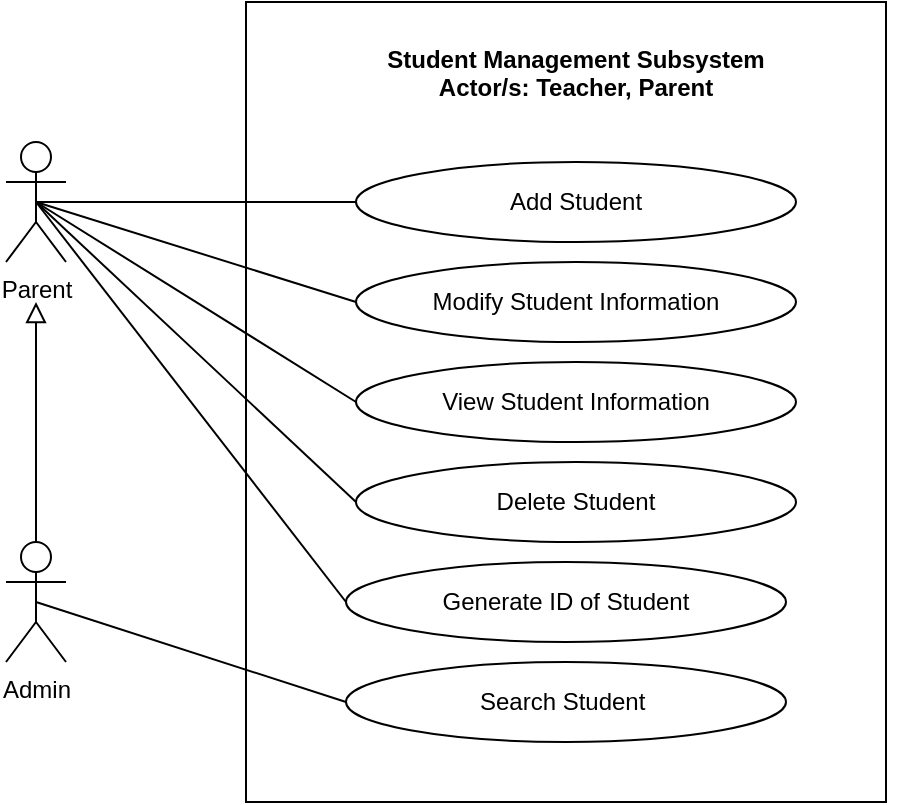 <mxfile version="14.6.13" type="device" pages="7"><diagram id="qzljFB-hOaYWBOiEcN4N" name="SMS"><mxGraphModel dx="926" dy="626" grid="1" gridSize="10" guides="1" tooltips="1" connect="1" arrows="1" fold="1" page="1" pageScale="1" pageWidth="850" pageHeight="1100" math="0" shadow="0"><root><mxCell id="JewozOC8yLnpFLmOhMqg-0"/><mxCell id="JewozOC8yLnpFLmOhMqg-1" parent="JewozOC8yLnpFLmOhMqg-0"/><mxCell id="FqNuev9cHc2IyG5jevnL-0" value="" style="html=1;fillColor=none;" parent="JewozOC8yLnpFLmOhMqg-1" vertex="1"><mxGeometry x="410" y="180" width="320" height="400" as="geometry"/></mxCell><mxCell id="FqNuev9cHc2IyG5jevnL-2" style="edgeStyle=none;rounded=0;jumpStyle=arc;jumpSize=14;orthogonalLoop=1;jettySize=auto;html=1;exitX=0.5;exitY=0.5;exitDx=0;exitDy=0;exitPerimeter=0;entryX=0;entryY=0.5;entryDx=0;entryDy=0;startArrow=none;startFill=0;endArrow=none;endFill=0;startSize=11;endSize=11;" parent="JewozOC8yLnpFLmOhMqg-1" source="FqNuev9cHc2IyG5jevnL-6" target="FqNuev9cHc2IyG5jevnL-14" edge="1"><mxGeometry relative="1" as="geometry"/></mxCell><mxCell id="FqNuev9cHc2IyG5jevnL-3" style="edgeStyle=none;rounded=0;jumpStyle=arc;jumpSize=14;orthogonalLoop=1;jettySize=auto;html=1;exitX=0.5;exitY=0.5;exitDx=0;exitDy=0;exitPerimeter=0;entryX=0;entryY=0.5;entryDx=0;entryDy=0;startArrow=none;startFill=0;endArrow=none;endFill=0;startSize=11;endSize=11;" parent="JewozOC8yLnpFLmOhMqg-1" source="FqNuev9cHc2IyG5jevnL-6" target="FqNuev9cHc2IyG5jevnL-15" edge="1"><mxGeometry relative="1" as="geometry"/></mxCell><mxCell id="FqNuev9cHc2IyG5jevnL-4" style="edgeStyle=none;rounded=0;jumpStyle=arc;jumpSize=14;orthogonalLoop=1;jettySize=auto;html=1;exitX=0.5;exitY=0.5;exitDx=0;exitDy=0;exitPerimeter=0;entryX=0;entryY=0.5;entryDx=0;entryDy=0;startArrow=none;startFill=0;endArrow=none;endFill=0;startSize=11;endSize=11;" parent="JewozOC8yLnpFLmOhMqg-1" source="FqNuev9cHc2IyG5jevnL-6" target="FqNuev9cHc2IyG5jevnL-18" edge="1"><mxGeometry relative="1" as="geometry"/></mxCell><mxCell id="MpAW6FHdsxgS2_kCvHxK-2" style="rounded=0;orthogonalLoop=1;jettySize=auto;html=1;exitX=0.5;exitY=0.5;exitDx=0;exitDy=0;exitPerimeter=0;entryX=0;entryY=0.5;entryDx=0;entryDy=0;endArrow=none;endFill=0;" parent="JewozOC8yLnpFLmOhMqg-1" source="FqNuev9cHc2IyG5jevnL-6" target="MpAW6FHdsxgS2_kCvHxK-0" edge="1"><mxGeometry relative="1" as="geometry"/></mxCell><mxCell id="3w_TDD0MuZPfGeYKdoQH-3" style="edgeStyle=none;rounded=0;orthogonalLoop=1;jettySize=auto;html=1;exitX=0.5;exitY=0.5;exitDx=0;exitDy=0;exitPerimeter=0;entryX=0;entryY=0.5;entryDx=0;entryDy=0;endArrow=none;endFill=0;" parent="JewozOC8yLnpFLmOhMqg-1" source="FqNuev9cHc2IyG5jevnL-6" target="3w_TDD0MuZPfGeYKdoQH-0" edge="1"><mxGeometry relative="1" as="geometry"/></mxCell><mxCell id="FqNuev9cHc2IyG5jevnL-6" value="Parent" style="shape=umlActor;verticalLabelPosition=bottom;verticalAlign=top;html=1;fillColor=none;" parent="JewozOC8yLnpFLmOhMqg-1" vertex="1"><mxGeometry x="290" y="250" width="30" height="60" as="geometry"/></mxCell><mxCell id="3w_TDD0MuZPfGeYKdoQH-8" style="edgeStyle=none;rounded=0;orthogonalLoop=1;jettySize=auto;html=1;exitX=0.5;exitY=0;exitDx=0;exitDy=0;exitPerimeter=0;endArrow=block;endFill=0;endSize=8;" parent="JewozOC8yLnpFLmOhMqg-1" source="FqNuev9cHc2IyG5jevnL-10" edge="1"><mxGeometry relative="1" as="geometry"><mxPoint x="305" y="330" as="targetPoint"/></mxGeometry></mxCell><mxCell id="3w_TDD0MuZPfGeYKdoQH-11" style="edgeStyle=none;rounded=0;orthogonalLoop=1;jettySize=auto;html=1;exitX=0.5;exitY=0.5;exitDx=0;exitDy=0;exitPerimeter=0;entryX=0;entryY=0.5;entryDx=0;entryDy=0;endArrow=none;endFill=0;endSize=8;" parent="JewozOC8yLnpFLmOhMqg-1" source="FqNuev9cHc2IyG5jevnL-10" target="FqNuev9cHc2IyG5jevnL-19" edge="1"><mxGeometry relative="1" as="geometry"/></mxCell><mxCell id="FqNuev9cHc2IyG5jevnL-10" value="Admin" style="shape=umlActor;verticalLabelPosition=bottom;verticalAlign=top;html=1;fillColor=none;" parent="JewozOC8yLnpFLmOhMqg-1" vertex="1"><mxGeometry x="290" y="450" width="30" height="60" as="geometry"/></mxCell><mxCell id="FqNuev9cHc2IyG5jevnL-12" value="Student Management Subsystem&#10;Actor/s: Teacher, Parent" style="text;align=center;fontStyle=1;verticalAlign=middle;spacingLeft=3;spacingRight=3;strokeColor=none;rotatable=0;points=[[0,0.5],[1,0.5]];portConstraint=eastwest;fillColor=none;" parent="JewozOC8yLnpFLmOhMqg-1" vertex="1"><mxGeometry x="415" y="200" width="320" height="30" as="geometry"/></mxCell><mxCell id="FqNuev9cHc2IyG5jevnL-14" value="Add Student" style="ellipse;whiteSpace=wrap;html=1;fillColor=none;" parent="JewozOC8yLnpFLmOhMqg-1" vertex="1"><mxGeometry x="465" y="260" width="220" height="40" as="geometry"/></mxCell><mxCell id="FqNuev9cHc2IyG5jevnL-15" value="View Student Information" style="ellipse;whiteSpace=wrap;html=1;fillColor=none;" parent="JewozOC8yLnpFLmOhMqg-1" vertex="1"><mxGeometry x="465" y="360" width="220" height="40" as="geometry"/></mxCell><mxCell id="FqNuev9cHc2IyG5jevnL-18" value="Modify Student Information" style="ellipse;whiteSpace=wrap;html=1;fillColor=none;" parent="JewozOC8yLnpFLmOhMqg-1" vertex="1"><mxGeometry x="465" y="310" width="220" height="40" as="geometry"/></mxCell><mxCell id="FqNuev9cHc2IyG5jevnL-19" value="Search Student&amp;nbsp;" style="ellipse;whiteSpace=wrap;html=1;fillColor=none;" parent="JewozOC8yLnpFLmOhMqg-1" vertex="1"><mxGeometry x="460" y="510" width="220" height="40" as="geometry"/></mxCell><mxCell id="MpAW6FHdsxgS2_kCvHxK-0" value="Generate ID of Student" style="ellipse;whiteSpace=wrap;html=1;fillColor=none;" parent="JewozOC8yLnpFLmOhMqg-1" vertex="1"><mxGeometry x="460" y="460" width="220" height="40" as="geometry"/></mxCell><mxCell id="3w_TDD0MuZPfGeYKdoQH-0" value="Delete Student" style="ellipse;whiteSpace=wrap;html=1;fillColor=none;" parent="JewozOC8yLnpFLmOhMqg-1" vertex="1"><mxGeometry x="465" y="410" width="220" height="40" as="geometry"/></mxCell></root></mxGraphModel></diagram><diagram id="hd5vajzevcYSOv9knGCK" name="LOG IN"><mxGraphModel dx="926" dy="626" grid="1" gridSize="10" guides="1" tooltips="1" connect="1" arrows="1" fold="1" page="1" pageScale="1" pageWidth="850" pageHeight="1100" math="0" shadow="0"><root><mxCell id="KCbOV5ay7KlR3SbI6qpb-0"/><mxCell id="KCbOV5ay7KlR3SbI6qpb-1" parent="KCbOV5ay7KlR3SbI6qpb-0"/><mxCell id="x6rRj8ZASc_O9eTR2M_7-0" value="" style="html=1;fillColor=none;" parent="KCbOV5ay7KlR3SbI6qpb-1" vertex="1"><mxGeometry x="260" y="60" width="530" height="330" as="geometry"/></mxCell><mxCell id="x6rRj8ZASc_O9eTR2M_7-1" style="rounded=0;jumpStyle=arc;jumpSize=14;orthogonalLoop=1;jettySize=auto;html=1;exitX=0.5;exitY=0.5;exitDx=0;exitDy=0;exitPerimeter=0;entryX=0;entryY=0.5;entryDx=0;entryDy=0;startArrow=none;startFill=0;endArrow=none;endFill=0;startSize=11;endSize=11;" parent="KCbOV5ay7KlR3SbI6qpb-1" source="x6rRj8ZASc_O9eTR2M_7-5" target="x6rRj8ZASc_O9eTR2M_7-10" edge="1"><mxGeometry relative="1" as="geometry"/></mxCell><mxCell id="x6rRj8ZASc_O9eTR2M_7-2" style="edgeStyle=none;rounded=0;jumpStyle=arc;jumpSize=14;orthogonalLoop=1;jettySize=auto;html=1;exitX=0.5;exitY=0.5;exitDx=0;exitDy=0;exitPerimeter=0;entryX=0;entryY=0.5;entryDx=0;entryDy=0;startArrow=none;startFill=0;endArrow=none;endFill=0;startSize=11;endSize=11;" parent="KCbOV5ay7KlR3SbI6qpb-1" source="x6rRj8ZASc_O9eTR2M_7-5" target="x6rRj8ZASc_O9eTR2M_7-13" edge="1"><mxGeometry relative="1" as="geometry"/></mxCell><mxCell id="x6rRj8ZASc_O9eTR2M_7-3" style="edgeStyle=none;rounded=0;jumpStyle=arc;jumpSize=14;orthogonalLoop=1;jettySize=auto;html=1;exitX=0.5;exitY=0.5;exitDx=0;exitDy=0;exitPerimeter=0;entryX=0;entryY=0.5;entryDx=0;entryDy=0;startArrow=none;startFill=0;endArrow=none;endFill=0;startSize=11;endSize=11;" parent="KCbOV5ay7KlR3SbI6qpb-1" source="x6rRj8ZASc_O9eTR2M_7-5" target="x6rRj8ZASc_O9eTR2M_7-14" edge="1"><mxGeometry relative="1" as="geometry"/></mxCell><mxCell id="sC7KBa34wcPBXWw0pEjE-25" style="edgeStyle=none;rounded=0;jumpStyle=arc;jumpSize=14;orthogonalLoop=1;jettySize=auto;html=1;exitX=0.5;exitY=0.5;exitDx=0;exitDy=0;exitPerimeter=0;entryX=0;entryY=0.5;entryDx=0;entryDy=0;startArrow=none;startFill=0;endArrow=none;endFill=0;startSize=11;endSize=11;" parent="KCbOV5ay7KlR3SbI6qpb-1" source="x6rRj8ZASc_O9eTR2M_7-5" target="sC7KBa34wcPBXWw0pEjE-20" edge="1"><mxGeometry relative="1" as="geometry"/></mxCell><mxCell id="x6rRj8ZASc_O9eTR2M_7-5" value="Teacher" style="shape=umlActor;verticalLabelPosition=bottom;verticalAlign=top;html=1;fillColor=none;" parent="KCbOV5ay7KlR3SbI6qpb-1" vertex="1"><mxGeometry x="130" y="80" width="30" height="60" as="geometry"/></mxCell><mxCell id="x6rRj8ZASc_O9eTR2M_7-10" value="Username and Password Login" style="ellipse;whiteSpace=wrap;html=1;fillColor=none;" parent="KCbOV5ay7KlR3SbI6qpb-1" vertex="1"><mxGeometry x="270" y="110" width="220" height="40" as="geometry"/></mxCell><mxCell id="x6rRj8ZASc_O9eTR2M_7-11" value="Login Subsystem&#10;Actor/s: Teacher, Parent, Student" style="text;align=center;fontStyle=1;verticalAlign=middle;spacingLeft=3;spacingRight=3;strokeColor=none;rotatable=0;points=[[0,0.5],[1,0.5]];portConstraint=eastwest;fillColor=none;" parent="KCbOV5ay7KlR3SbI6qpb-1" vertex="1"><mxGeometry x="340" y="70" width="320" height="30" as="geometry"/></mxCell><mxCell id="sC7KBa34wcPBXWw0pEjE-2" style="edgeStyle=none;rounded=0;jumpStyle=arc;jumpSize=14;orthogonalLoop=1;jettySize=auto;html=1;exitX=0;exitY=0.5;exitDx=0;exitDy=0;entryX=1;entryY=0.5;entryDx=0;entryDy=0;startArrow=none;startFill=0;endArrow=none;endFill=0;startSize=11;endSize=11;dashed=1;" parent="KCbOV5ay7KlR3SbI6qpb-1" target="x6rRj8ZASc_O9eTR2M_7-10" edge="1"><mxGeometry relative="1" as="geometry"><mxPoint x="610" y="210" as="sourcePoint"/></mxGeometry></mxCell><mxCell id="sC7KBa34wcPBXWw0pEjE-7" value="&amp;lt;&amp;lt;include&amp;gt;&amp;gt;" style="edgeLabel;html=1;align=center;verticalAlign=middle;resizable=0;points=[];" parent="sC7KBa34wcPBXWw0pEjE-2" vertex="1" connectable="0"><mxGeometry x="0.2" relative="1" as="geometry"><mxPoint as="offset"/></mxGeometry></mxCell><mxCell id="sC7KBa34wcPBXWw0pEjE-3" style="edgeStyle=none;rounded=0;jumpStyle=arc;jumpSize=14;orthogonalLoop=1;jettySize=auto;html=1;exitX=0;exitY=0.5;exitDx=0;exitDy=0;entryX=1;entryY=0.5;entryDx=0;entryDy=0;dashed=1;startArrow=none;startFill=0;endArrow=none;endFill=0;startSize=11;endSize=11;" parent="KCbOV5ay7KlR3SbI6qpb-1" target="x6rRj8ZASc_O9eTR2M_7-13" edge="1"><mxGeometry relative="1" as="geometry"><mxPoint x="610" y="210" as="sourcePoint"/></mxGeometry></mxCell><mxCell id="sC7KBa34wcPBXWw0pEjE-8" value="&amp;lt;&amp;lt;include&amp;gt;&amp;gt;" style="edgeLabel;html=1;align=center;verticalAlign=middle;resizable=0;points=[];" parent="sC7KBa34wcPBXWw0pEjE-3" vertex="1" connectable="0"><mxGeometry x="0.255" y="1" relative="1" as="geometry"><mxPoint as="offset"/></mxGeometry></mxCell><mxCell id="sC7KBa34wcPBXWw0pEjE-4" style="edgeStyle=none;rounded=0;jumpStyle=arc;jumpSize=14;orthogonalLoop=1;jettySize=auto;html=1;exitX=0;exitY=0.5;exitDx=0;exitDy=0;entryX=1;entryY=0.5;entryDx=0;entryDy=0;dashed=1;startArrow=none;startFill=0;endArrow=none;endFill=0;startSize=11;endSize=11;" parent="KCbOV5ay7KlR3SbI6qpb-1" target="x6rRj8ZASc_O9eTR2M_7-14" edge="1"><mxGeometry relative="1" as="geometry"><mxPoint x="610" y="210" as="sourcePoint"/></mxGeometry></mxCell><mxCell id="sC7KBa34wcPBXWw0pEjE-9" value="&amp;lt;&amp;lt;include&amp;gt;&amp;gt;" style="edgeLabel;html=1;align=center;verticalAlign=middle;resizable=0;points=[];" parent="sC7KBa34wcPBXWw0pEjE-4" vertex="1" connectable="0"><mxGeometry x="0.181" relative="1" as="geometry"><mxPoint as="offset"/></mxGeometry></mxCell><mxCell id="sC7KBa34wcPBXWw0pEjE-5" style="edgeStyle=none;rounded=0;jumpStyle=arc;jumpSize=14;orthogonalLoop=1;jettySize=auto;html=1;exitX=0;exitY=0.5;exitDx=0;exitDy=0;entryX=1;entryY=0.5;entryDx=0;entryDy=0;dashed=1;startArrow=none;startFill=0;endArrow=none;endFill=0;startSize=11;endSize=11;" parent="KCbOV5ay7KlR3SbI6qpb-1" target="x6rRj8ZASc_O9eTR2M_7-17" edge="1"><mxGeometry relative="1" as="geometry"><mxPoint x="610" y="210" as="sourcePoint"/></mxGeometry></mxCell><mxCell id="sC7KBa34wcPBXWw0pEjE-10" value="&amp;lt;&amp;lt;include&amp;gt;&amp;gt;" style="edgeLabel;html=1;align=center;verticalAlign=middle;resizable=0;points=[];" parent="sC7KBa34wcPBXWw0pEjE-5" vertex="1" connectable="0"><mxGeometry x="0.11" relative="1" as="geometry"><mxPoint as="offset"/></mxGeometry></mxCell><mxCell id="x6rRj8ZASc_O9eTR2M_7-13" value="Email Login" style="ellipse;whiteSpace=wrap;html=1;fillColor=none;" parent="KCbOV5ay7KlR3SbI6qpb-1" vertex="1"><mxGeometry x="270" y="160" width="220" height="40" as="geometry"/></mxCell><mxCell id="x6rRj8ZASc_O9eTR2M_7-14" value="Scan QR Code Login" style="ellipse;whiteSpace=wrap;html=1;fillColor=none;" parent="KCbOV5ay7KlR3SbI6qpb-1" vertex="1"><mxGeometry x="270" y="215" width="220" height="40" as="geometry"/></mxCell><mxCell id="x6rRj8ZASc_O9eTR2M_7-17" value="ID Number Login" style="ellipse;whiteSpace=wrap;html=1;fillColor=none;" parent="KCbOV5ay7KlR3SbI6qpb-1" vertex="1"><mxGeometry x="270" y="270" width="220" height="40" as="geometry"/></mxCell><mxCell id="sC7KBa34wcPBXWw0pEjE-16" style="edgeStyle=none;rounded=0;jumpStyle=arc;jumpSize=14;orthogonalLoop=1;jettySize=auto;html=1;exitX=0.5;exitY=0.5;exitDx=0;exitDy=0;exitPerimeter=0;entryX=0;entryY=0.5;entryDx=0;entryDy=0;startArrow=none;startFill=0;endArrow=none;endFill=0;startSize=11;endSize=11;" parent="KCbOV5ay7KlR3SbI6qpb-1" source="sC7KBa34wcPBXWw0pEjE-12" target="x6rRj8ZASc_O9eTR2M_7-14" edge="1"><mxGeometry relative="1" as="geometry"/></mxCell><mxCell id="sC7KBa34wcPBXWw0pEjE-17" style="edgeStyle=none;rounded=0;jumpStyle=arc;jumpSize=14;orthogonalLoop=1;jettySize=auto;html=1;exitX=0.5;exitY=0.5;exitDx=0;exitDy=0;exitPerimeter=0;entryX=0;entryY=0.5;entryDx=0;entryDy=0;startArrow=none;startFill=0;endArrow=none;endFill=0;startSize=11;endSize=11;" parent="KCbOV5ay7KlR3SbI6qpb-1" source="sC7KBa34wcPBXWw0pEjE-12" target="x6rRj8ZASc_O9eTR2M_7-17" edge="1"><mxGeometry relative="1" as="geometry"/></mxCell><mxCell id="sC7KBa34wcPBXWw0pEjE-12" value="Student" style="shape=umlActor;verticalLabelPosition=bottom;verticalAlign=top;html=1;fillColor=none;" parent="KCbOV5ay7KlR3SbI6qpb-1" vertex="1"><mxGeometry x="130" y="310" width="30" height="60" as="geometry"/></mxCell><mxCell id="sC7KBa34wcPBXWw0pEjE-20" value="Reset Password" style="ellipse;whiteSpace=wrap;html=1;fillColor=none;" parent="KCbOV5ay7KlR3SbI6qpb-1" vertex="1"><mxGeometry x="270" y="330" width="220" height="40" as="geometry"/></mxCell><mxCell id="sC7KBa34wcPBXWw0pEjE-21" value="Send Reset Email" style="ellipse;whiteSpace=wrap;html=1;fillColor=none;" parent="KCbOV5ay7KlR3SbI6qpb-1" vertex="1"><mxGeometry x="600" y="330" width="140" height="40" as="geometry"/></mxCell><mxCell id="sC7KBa34wcPBXWw0pEjE-22" style="edgeStyle=none;rounded=0;jumpStyle=arc;jumpSize=14;orthogonalLoop=1;jettySize=auto;html=1;exitX=0;exitY=0.5;exitDx=0;exitDy=0;dashed=1;startArrow=open;startFill=0;endArrow=none;endFill=0;startSize=11;endSize=11;entryX=1;entryY=0.5;entryDx=0;entryDy=0;" parent="KCbOV5ay7KlR3SbI6qpb-1" source="sC7KBa34wcPBXWw0pEjE-21" edge="1" target="sC7KBa34wcPBXWw0pEjE-20"><mxGeometry relative="1" as="geometry"><mxPoint x="600" y="260" as="sourcePoint"/><mxPoint x="490" y="340" as="targetPoint"/></mxGeometry></mxCell><mxCell id="sC7KBa34wcPBXWw0pEjE-23" value="&amp;lt;&amp;lt;include&amp;gt;&amp;gt;" style="edgeLabel;html=1;align=center;verticalAlign=middle;resizable=0;points=[];" parent="sC7KBa34wcPBXWw0pEjE-22" vertex="1" connectable="0"><mxGeometry x="0.11" relative="1" as="geometry"><mxPoint as="offset"/></mxGeometry></mxCell><mxCell id="EWU6tSYKKW4JXtws2i4a-0" value="" style="endArrow=open;dashed=1;html=1;startSize=11;endSize=11;entryX=0;entryY=0.5;entryDx=0;entryDy=0;endFill=0;" parent="KCbOV5ay7KlR3SbI6qpb-1" target="EWU6tSYKKW4JXtws2i4a-1" edge="1"><mxGeometry width="50" height="50" relative="1" as="geometry"><mxPoint x="610" y="210" as="sourcePoint"/><mxPoint x="660" y="160" as="targetPoint"/></mxGeometry></mxCell><mxCell id="EWU6tSYKKW4JXtws2i4a-1" value="Authentication" style="ellipse;whiteSpace=wrap;html=1;fillColor=none;" parent="KCbOV5ay7KlR3SbI6qpb-1" vertex="1"><mxGeometry x="640" y="190" width="140" height="40" as="geometry"/></mxCell><mxCell id="5jxcdaPVVgQ5LYKV4ogl-4" style="edgeStyle=orthogonalEdgeStyle;rounded=0;orthogonalLoop=1;jettySize=auto;html=1;exitX=0.5;exitY=0;exitDx=0;exitDy=0;exitPerimeter=0;endArrow=block;endFill=0;endSize=8;" parent="KCbOV5ay7KlR3SbI6qpb-1" source="5jxcdaPVVgQ5LYKV4ogl-0" edge="1"><mxGeometry relative="1" as="geometry"><mxPoint x="145" y="160" as="targetPoint"/></mxGeometry></mxCell><mxCell id="5jxcdaPVVgQ5LYKV4ogl-0" value="Parent" style="shape=umlActor;verticalLabelPosition=bottom;verticalAlign=top;html=1;fillColor=none;" parent="KCbOV5ay7KlR3SbI6qpb-1" vertex="1"><mxGeometry x="130" y="215" width="30" height="60" as="geometry"/></mxCell></root></mxGraphModel></diagram><diagram id="hZojRljrfaBt_-NroHho" name="PARENTS AREA"><mxGraphModel dx="926" dy="626" grid="1" gridSize="10" guides="1" tooltips="1" connect="1" arrows="1" fold="1" page="1" pageScale="1" pageWidth="850" pageHeight="1100" math="0" shadow="0"><root><mxCell id="EquTxbhpZ0DYuYhOju7X-0"/><mxCell id="EquTxbhpZ0DYuYhOju7X-1" parent="EquTxbhpZ0DYuYhOju7X-0"/><mxCell id="r1uUE86IKF_ywa39t8mg-0" value="" style="html=1;fillColor=none;" parent="EquTxbhpZ0DYuYhOju7X-1" vertex="1"><mxGeometry x="350" y="195" width="240" height="370" as="geometry"/></mxCell><mxCell id="r1uUE86IKF_ywa39t8mg-2" style="edgeStyle=none;rounded=0;jumpStyle=arc;jumpSize=14;orthogonalLoop=1;jettySize=auto;html=1;exitX=0.5;exitY=0.5;exitDx=0;exitDy=0;exitPerimeter=0;entryX=0;entryY=0.5;entryDx=0;entryDy=0;startArrow=none;startFill=0;endArrow=none;endFill=0;startSize=11;endSize=11;" parent="EquTxbhpZ0DYuYhOju7X-1" source="r1uUE86IKF_ywa39t8mg-4" target="r1uUE86IKF_ywa39t8mg-8" edge="1"><mxGeometry relative="1" as="geometry"/></mxCell><mxCell id="Ktv1PAOE-UDUOPa3zuJM-2" style="edgeStyle=none;rounded=0;jumpStyle=arc;jumpSize=14;orthogonalLoop=1;jettySize=auto;html=1;exitX=0.5;exitY=0.5;exitDx=0;exitDy=0;exitPerimeter=0;entryX=0;entryY=0.5;entryDx=0;entryDy=0;endArrow=none;endFill=0;startSize=9;endSize=11;" parent="EquTxbhpZ0DYuYhOju7X-1" source="r1uUE86IKF_ywa39t8mg-4" target="Ktv1PAOE-UDUOPa3zuJM-0" edge="1"><mxGeometry relative="1" as="geometry"/></mxCell><mxCell id="Ktv1PAOE-UDUOPa3zuJM-3" style="edgeStyle=none;rounded=0;jumpStyle=arc;jumpSize=14;orthogonalLoop=1;jettySize=auto;html=1;exitX=0.5;exitY=0.5;exitDx=0;exitDy=0;exitPerimeter=0;entryX=0;entryY=0.5;entryDx=0;entryDy=0;endArrow=none;endFill=0;startSize=9;endSize=11;" parent="EquTxbhpZ0DYuYhOju7X-1" source="r1uUE86IKF_ywa39t8mg-4" target="Ktv1PAOE-UDUOPa3zuJM-1" edge="1"><mxGeometry relative="1" as="geometry"/></mxCell><mxCell id="B0Bua_NQoxOIs2ykGgWZ-1" style="edgeStyle=none;rounded=0;jumpStyle=arc;jumpSize=14;orthogonalLoop=1;jettySize=auto;html=1;exitX=0.5;exitY=0.5;exitDx=0;exitDy=0;exitPerimeter=0;entryX=0;entryY=0.5;entryDx=0;entryDy=0;endArrow=none;endFill=0;startSize=9;endSize=11;" parent="EquTxbhpZ0DYuYhOju7X-1" source="r1uUE86IKF_ywa39t8mg-4" target="B0Bua_NQoxOIs2ykGgWZ-0" edge="1"><mxGeometry relative="1" as="geometry"/></mxCell><mxCell id="yNedXCWcF1RVMb4RE6_b-1" style="edgeStyle=none;rounded=0;orthogonalLoop=1;jettySize=auto;html=1;exitX=0.5;exitY=0.5;exitDx=0;exitDy=0;exitPerimeter=0;entryX=0;entryY=0.5;entryDx=0;entryDy=0;endArrow=none;endFill=0;endSize=8;" edge="1" parent="EquTxbhpZ0DYuYhOju7X-1" source="r1uUE86IKF_ywa39t8mg-4" target="yNedXCWcF1RVMb4RE6_b-0"><mxGeometry relative="1" as="geometry"/></mxCell><mxCell id="r1uUE86IKF_ywa39t8mg-4" value="Parent" style="shape=umlActor;verticalLabelPosition=bottom;verticalAlign=top;html=1;fillColor=none;" parent="EquTxbhpZ0DYuYhOju7X-1" vertex="1"><mxGeometry x="220" y="350" width="30" height="60" as="geometry"/></mxCell><mxCell id="r1uUE86IKF_ywa39t8mg-6" value="Parents Area Subsystem&#10;Actor/s: Parent" style="text;align=center;fontStyle=1;verticalAlign=middle;spacingLeft=3;spacingRight=3;strokeColor=none;rotatable=0;points=[[0,0.5],[1,0.5]];portConstraint=eastwest;fillColor=none;" parent="EquTxbhpZ0DYuYhOju7X-1" vertex="1"><mxGeometry x="310" y="200" width="320" height="30" as="geometry"/></mxCell><mxCell id="r1uUE86IKF_ywa39t8mg-8" value="View Students Progress&amp;nbsp;" style="ellipse;whiteSpace=wrap;html=1;fillColor=none;" parent="EquTxbhpZ0DYuYhOju7X-1" vertex="1"><mxGeometry x="360" y="260" width="220" height="40" as="geometry"/></mxCell><mxCell id="Ktv1PAOE-UDUOPa3zuJM-0" value="View Announcements" style="ellipse;whiteSpace=wrap;html=1;fillColor=none;" parent="EquTxbhpZ0DYuYhOju7X-1" vertex="1"><mxGeometry x="360" y="320" width="220" height="40" as="geometry"/></mxCell><mxCell id="Ktv1PAOE-UDUOPa3zuJM-1" value="View FAQs" style="ellipse;whiteSpace=wrap;html=1;fillColor=none;" parent="EquTxbhpZ0DYuYhOju7X-1" vertex="1"><mxGeometry x="360" y="380" width="220" height="40" as="geometry"/></mxCell><mxCell id="B0Bua_NQoxOIs2ykGgWZ-0" value="View Timetable" style="ellipse;whiteSpace=wrap;html=1;fillColor=none;" parent="EquTxbhpZ0DYuYhOju7X-1" vertex="1"><mxGeometry x="360" y="440" width="220" height="40" as="geometry"/></mxCell><mxCell id="yNedXCWcF1RVMb4RE6_b-0" value="Generate Parent ID" style="ellipse;whiteSpace=wrap;html=1;fillColor=none;" vertex="1" parent="EquTxbhpZ0DYuYhOju7X-1"><mxGeometry x="360" y="500" width="220" height="40" as="geometry"/></mxCell></root></mxGraphModel></diagram><diagram id="KRSPL411Q8GhmbWpanCT" name="VSS"><mxGraphModel dx="926" dy="626" grid="1" gridSize="10" guides="1" tooltips="1" connect="1" arrows="1" fold="1" page="1" pageScale="1" pageWidth="850" pageHeight="1100" math="0" shadow="0"><root><mxCell id="L4H54yvz5vo9FGuHxKO8-0"/><mxCell id="L4H54yvz5vo9FGuHxKO8-1" parent="L4H54yvz5vo9FGuHxKO8-0"/><mxCell id="ajeMKmfif8rfIK4k3p3E-26" value="" style="html=1;fillColor=none;" parent="L4H54yvz5vo9FGuHxKO8-1" vertex="1"><mxGeometry x="400" y="80" width="380" height="450" as="geometry"/></mxCell><mxCell id="ajeMKmfif8rfIK4k3p3E-27" style="rounded=0;jumpStyle=arc;jumpSize=14;orthogonalLoop=1;jettySize=auto;html=1;exitX=0.5;exitY=0.5;exitDx=0;exitDy=0;exitPerimeter=0;entryX=0;entryY=0.5;entryDx=0;entryDy=0;startArrow=none;startFill=0;endArrow=none;endFill=0;startSize=11;endSize=11;" parent="L4H54yvz5vo9FGuHxKO8-1" source="ajeMKmfif8rfIK4k3p3E-31" target="ajeMKmfif8rfIK4k3p3E-34" edge="1"><mxGeometry relative="1" as="geometry"/></mxCell><mxCell id="ajeMKmfif8rfIK4k3p3E-28" style="edgeStyle=none;rounded=0;jumpStyle=arc;jumpSize=14;orthogonalLoop=1;jettySize=auto;html=1;exitX=0.5;exitY=0.5;exitDx=0;exitDy=0;exitPerimeter=0;entryX=0;entryY=0.5;entryDx=0;entryDy=0;startArrow=none;startFill=0;endArrow=none;endFill=0;startSize=11;endSize=11;" parent="L4H54yvz5vo9FGuHxKO8-1" source="ajeMKmfif8rfIK4k3p3E-31" target="ajeMKmfif8rfIK4k3p3E-37" edge="1"><mxGeometry relative="1" as="geometry"/></mxCell><mxCell id="ajeMKmfif8rfIK4k3p3E-29" style="edgeStyle=none;rounded=0;jumpStyle=arc;jumpSize=14;orthogonalLoop=1;jettySize=auto;html=1;exitX=0.5;exitY=0.5;exitDx=0;exitDy=0;exitPerimeter=0;entryX=0;entryY=0.5;entryDx=0;entryDy=0;startArrow=none;startFill=0;endArrow=none;endFill=0;startSize=11;endSize=11;" parent="L4H54yvz5vo9FGuHxKO8-1" source="ajeMKmfif8rfIK4k3p3E-31" target="ajeMKmfif8rfIK4k3p3E-39" edge="1"><mxGeometry relative="1" as="geometry"/></mxCell><mxCell id="ajeMKmfif8rfIK4k3p3E-30" style="edgeStyle=none;rounded=0;jumpStyle=arc;jumpSize=14;orthogonalLoop=1;jettySize=auto;html=1;exitX=0.5;exitY=0.5;exitDx=0;exitDy=0;exitPerimeter=0;entryX=0;entryY=0.5;entryDx=0;entryDy=0;startArrow=none;startFill=0;endArrow=none;endFill=0;startSize=11;endSize=11;" parent="L4H54yvz5vo9FGuHxKO8-1" source="ajeMKmfif8rfIK4k3p3E-31" target="ajeMKmfif8rfIK4k3p3E-38" edge="1"><mxGeometry relative="1" as="geometry"/></mxCell><mxCell id="Ukze0uRILM3C8KgfUhk8-6" style="edgeStyle=none;rounded=0;orthogonalLoop=1;jettySize=auto;html=1;exitX=0.5;exitY=0.5;exitDx=0;exitDy=0;exitPerimeter=0;entryX=0;entryY=0.5;entryDx=0;entryDy=0;endArrow=none;endFill=0;endSize=8;" edge="1" parent="L4H54yvz5vo9FGuHxKO8-1" source="ajeMKmfif8rfIK4k3p3E-31" target="Ukze0uRILM3C8KgfUhk8-0"><mxGeometry relative="1" as="geometry"/></mxCell><mxCell id="ajeMKmfif8rfIK4k3p3E-31" value="Admin" style="shape=umlActor;verticalLabelPosition=bottom;verticalAlign=top;html=1;fillColor=none;" parent="L4H54yvz5vo9FGuHxKO8-1" vertex="1"><mxGeometry x="300" y="250" width="30" height="60" as="geometry"/></mxCell><mxCell id="ajeMKmfif8rfIK4k3p3E-32" style="edgeStyle=none;rounded=0;jumpStyle=arc;jumpSize=14;orthogonalLoop=1;jettySize=auto;html=1;exitX=0.5;exitY=1;exitDx=0;exitDy=0;entryX=0.5;entryY=0;entryDx=0;entryDy=0;dashed=1;startArrow=none;startFill=0;endArrow=open;endFill=0;startSize=11;endSize=11;" parent="L4H54yvz5vo9FGuHxKO8-1" source="ajeMKmfif8rfIK4k3p3E-34" target="ajeMKmfif8rfIK4k3p3E-36" edge="1"><mxGeometry relative="1" as="geometry"/></mxCell><mxCell id="ajeMKmfif8rfIK4k3p3E-33" value="&amp;lt;&amp;lt;include&amp;gt;&amp;gt;" style="edgeLabel;html=1;align=center;verticalAlign=middle;resizable=0;points=[];" parent="ajeMKmfif8rfIK4k3p3E-32" vertex="1" connectable="0"><mxGeometry x="-0.342" y="1" relative="1" as="geometry"><mxPoint as="offset"/></mxGeometry></mxCell><mxCell id="ajeMKmfif8rfIK4k3p3E-34" value="Upload Videos" style="ellipse;whiteSpace=wrap;html=1;fillColor=none;" parent="L4H54yvz5vo9FGuHxKO8-1" vertex="1"><mxGeometry x="480" y="130" width="220" height="40" as="geometry"/></mxCell><mxCell id="ajeMKmfif8rfIK4k3p3E-35" value="Video Platform Subsystem&#10;Actor/s: Admin, Student" style="text;align=center;fontStyle=1;verticalAlign=middle;spacingLeft=3;spacingRight=3;strokeColor=none;rotatable=0;points=[[0,0.5],[1,0.5]];portConstraint=eastwest;fillColor=none;" parent="L4H54yvz5vo9FGuHxKO8-1" vertex="1"><mxGeometry x="435" y="90" width="320" height="30" as="geometry"/></mxCell><mxCell id="ajeMKmfif8rfIK4k3p3E-36" value="Adding of Video Informations" style="ellipse;whiteSpace=wrap;html=1;fillColor=none;" parent="L4H54yvz5vo9FGuHxKO8-1" vertex="1"><mxGeometry x="480" y="220" width="220" height="40" as="geometry"/></mxCell><mxCell id="ajeMKmfif8rfIK4k3p3E-37" value="Modify Video Details" style="ellipse;whiteSpace=wrap;html=1;fillColor=none;" parent="L4H54yvz5vo9FGuHxKO8-1" vertex="1"><mxGeometry x="480" y="270" width="220" height="40" as="geometry"/></mxCell><mxCell id="ajeMKmfif8rfIK4k3p3E-38" value="Search Video by Title/Keywords" style="ellipse;whiteSpace=wrap;html=1;fillColor=none;" parent="L4H54yvz5vo9FGuHxKO8-1" vertex="1"><mxGeometry x="480" y="370" width="220" height="40" as="geometry"/></mxCell><mxCell id="ajeMKmfif8rfIK4k3p3E-39" value="Play Video" style="ellipse;whiteSpace=wrap;html=1;fillColor=none;" parent="L4H54yvz5vo9FGuHxKO8-1" vertex="1"><mxGeometry x="480" y="320" width="220" height="40" as="geometry"/></mxCell><mxCell id="ajeMKmfif8rfIK4k3p3E-48" style="edgeStyle=none;rounded=0;jumpStyle=arc;jumpSize=14;orthogonalLoop=1;jettySize=auto;html=1;exitX=0.5;exitY=0.5;exitDx=0;exitDy=0;exitPerimeter=0;entryX=1;entryY=0.5;entryDx=0;entryDy=0;startArrow=none;startFill=0;endArrow=none;endFill=0;startSize=11;endSize=11;" parent="L4H54yvz5vo9FGuHxKO8-1" source="ajeMKmfif8rfIK4k3p3E-50" target="ajeMKmfif8rfIK4k3p3E-38" edge="1"><mxGeometry relative="1" as="geometry"/></mxCell><mxCell id="ajeMKmfif8rfIK4k3p3E-49" style="edgeStyle=none;rounded=0;jumpStyle=arc;jumpSize=14;orthogonalLoop=1;jettySize=auto;html=1;exitX=0.5;exitY=0.5;exitDx=0;exitDy=0;exitPerimeter=0;entryX=1;entryY=0.5;entryDx=0;entryDy=0;startArrow=none;startFill=0;endArrow=none;endFill=0;startSize=11;endSize=11;" parent="L4H54yvz5vo9FGuHxKO8-1" source="ajeMKmfif8rfIK4k3p3E-50" target="ajeMKmfif8rfIK4k3p3E-39" edge="1"><mxGeometry relative="1" as="geometry"/></mxCell><mxCell id="Ukze0uRILM3C8KgfUhk8-4" style="edgeStyle=none;rounded=0;orthogonalLoop=1;jettySize=auto;html=1;exitX=0.5;exitY=0.5;exitDx=0;exitDy=0;exitPerimeter=0;entryX=1;entryY=0.5;entryDx=0;entryDy=0;endArrow=none;endFill=0;endSize=8;" edge="1" parent="L4H54yvz5vo9FGuHxKO8-1" source="ajeMKmfif8rfIK4k3p3E-50" target="Ukze0uRILM3C8KgfUhk8-0"><mxGeometry relative="1" as="geometry"/></mxCell><mxCell id="Ukze0uRILM3C8KgfUhk8-5" style="edgeStyle=none;rounded=0;orthogonalLoop=1;jettySize=auto;html=1;exitX=0.5;exitY=0.5;exitDx=0;exitDy=0;exitPerimeter=0;entryX=1;entryY=0.5;entryDx=0;entryDy=0;endArrow=none;endFill=0;endSize=8;" edge="1" parent="L4H54yvz5vo9FGuHxKO8-1" source="ajeMKmfif8rfIK4k3p3E-50" target="Ukze0uRILM3C8KgfUhk8-1"><mxGeometry relative="1" as="geometry"/></mxCell><mxCell id="ajeMKmfif8rfIK4k3p3E-50" value="Student" style="shape=umlActor;verticalLabelPosition=bottom;verticalAlign=top;html=1;fillColor=none;" parent="L4H54yvz5vo9FGuHxKO8-1" vertex="1"><mxGeometry x="850" y="250" width="30" height="60" as="geometry"/></mxCell><mxCell id="Ukze0uRILM3C8KgfUhk8-0" value="Search Video by Category" style="ellipse;whiteSpace=wrap;html=1;fillColor=none;" vertex="1" parent="L4H54yvz5vo9FGuHxKO8-1"><mxGeometry x="480" y="420" width="220" height="40" as="geometry"/></mxCell><mxCell id="Ukze0uRILM3C8KgfUhk8-1" value="Filter Favorites Videos" style="ellipse;whiteSpace=wrap;html=1;fillColor=none;" vertex="1" parent="L4H54yvz5vo9FGuHxKO8-1"><mxGeometry x="480" y="470" width="220" height="40" as="geometry"/></mxCell></root></mxGraphModel></diagram><diagram id="q3DFo90HRfnr7-9uvpRl" name="ADMIN AREA"><mxGraphModel dx="772" dy="522" grid="1" gridSize="10" guides="1" tooltips="1" connect="1" arrows="1" fold="1" page="1" pageScale="1" pageWidth="850" pageHeight="1100" math="0" shadow="0"><root><mxCell id="vyBYCnzicGqXQxwXc9oP-0"/><mxCell id="vyBYCnzicGqXQxwXc9oP-1" parent="vyBYCnzicGqXQxwXc9oP-0"/><mxCell id="XQYQEsLmipAfZMurzvss-0" value="" style="html=1;fillColor=none;" parent="vyBYCnzicGqXQxwXc9oP-1" vertex="1"><mxGeometry x="340" y="160" width="260" height="830" as="geometry"/></mxCell><mxCell id="XQYQEsLmipAfZMurzvss-3" style="edgeStyle=none;rounded=0;jumpStyle=arc;jumpSize=14;orthogonalLoop=1;jettySize=auto;html=1;exitX=0.5;exitY=0.5;exitDx=0;exitDy=0;exitPerimeter=0;entryX=0;entryY=0.5;entryDx=0;entryDy=0;startArrow=none;startFill=0;endArrow=none;endFill=0;startSize=11;endSize=11;" parent="vyBYCnzicGqXQxwXc9oP-1" source="XQYQEsLmipAfZMurzvss-4" target="XQYQEsLmipAfZMurzvss-11" edge="1"><mxGeometry relative="1" as="geometry"><mxPoint x="370" y="330" as="targetPoint"/></mxGeometry></mxCell><mxCell id="TpIL3V7MpkiJjtllZ3xe-0" style="rounded=0;orthogonalLoop=1;jettySize=auto;html=1;exitX=0.5;exitY=0.5;exitDx=0;exitDy=0;exitPerimeter=0;entryX=0;entryY=0.5;entryDx=0;entryDy=0;endArrow=none;endFill=0;strokeColor=#190000;" parent="vyBYCnzicGqXQxwXc9oP-1" source="XQYQEsLmipAfZMurzvss-4" target="JF4BA2GLatpLN4KYkihc-10" edge="1"><mxGeometry relative="1" as="geometry"/></mxCell><mxCell id="TpIL3V7MpkiJjtllZ3xe-1" style="edgeStyle=none;rounded=0;orthogonalLoop=1;jettySize=auto;html=1;exitX=0.5;exitY=0.5;exitDx=0;exitDy=0;exitPerimeter=0;entryX=0;entryY=0.5;entryDx=0;entryDy=0;endArrow=none;endFill=0;strokeColor=#190000;" parent="vyBYCnzicGqXQxwXc9oP-1" source="XQYQEsLmipAfZMurzvss-4" target="JF4BA2GLatpLN4KYkihc-12" edge="1"><mxGeometry relative="1" as="geometry"/></mxCell><mxCell id="OGBJ3GfjaWuGB_ZE3_nL-3" style="edgeStyle=none;rounded=0;orthogonalLoop=1;jettySize=auto;html=1;exitX=0.5;exitY=0.5;exitDx=0;exitDy=0;exitPerimeter=0;entryX=0;entryY=0.5;entryDx=0;entryDy=0;endArrow=none;endFill=0;strokeColor=#190000;" parent="vyBYCnzicGqXQxwXc9oP-1" source="XQYQEsLmipAfZMurzvss-4" target="OGBJ3GfjaWuGB_ZE3_nL-0" edge="1"><mxGeometry relative="1" as="geometry"/></mxCell><mxCell id="zh1CYE5o0SRWUobrKUje-11" style="rounded=0;orthogonalLoop=1;jettySize=auto;html=1;exitX=0.5;exitY=0.5;exitDx=0;exitDy=0;exitPerimeter=0;entryX=0;entryY=0.5;entryDx=0;entryDy=0;endArrow=none;endFill=0;" edge="1" parent="vyBYCnzicGqXQxwXc9oP-1" source="XQYQEsLmipAfZMurzvss-4" target="zh1CYE5o0SRWUobrKUje-0"><mxGeometry relative="1" as="geometry"/></mxCell><mxCell id="zh1CYE5o0SRWUobrKUje-12" style="edgeStyle=none;rounded=0;orthogonalLoop=1;jettySize=auto;html=1;exitX=0.5;exitY=0.5;exitDx=0;exitDy=0;exitPerimeter=0;entryX=0;entryY=0.5;entryDx=0;entryDy=0;endArrow=none;endFill=0;" edge="1" parent="vyBYCnzicGqXQxwXc9oP-1" source="XQYQEsLmipAfZMurzvss-4" target="zh1CYE5o0SRWUobrKUje-1"><mxGeometry relative="1" as="geometry"/></mxCell><mxCell id="zh1CYE5o0SRWUobrKUje-13" style="edgeStyle=none;rounded=0;orthogonalLoop=1;jettySize=auto;html=1;exitX=0.5;exitY=0.5;exitDx=0;exitDy=0;exitPerimeter=0;entryX=0;entryY=0.5;entryDx=0;entryDy=0;endArrow=none;endFill=0;" edge="1" parent="vyBYCnzicGqXQxwXc9oP-1" source="XQYQEsLmipAfZMurzvss-4" target="zh1CYE5o0SRWUobrKUje-2"><mxGeometry relative="1" as="geometry"/></mxCell><mxCell id="zh1CYE5o0SRWUobrKUje-14" style="edgeStyle=none;rounded=0;orthogonalLoop=1;jettySize=auto;html=1;exitX=0.5;exitY=0.5;exitDx=0;exitDy=0;exitPerimeter=0;entryX=0;entryY=0.5;entryDx=0;entryDy=0;endArrow=none;endFill=0;" edge="1" parent="vyBYCnzicGqXQxwXc9oP-1" source="XQYQEsLmipAfZMurzvss-4" target="zh1CYE5o0SRWUobrKUje-3"><mxGeometry relative="1" as="geometry"/></mxCell><mxCell id="zh1CYE5o0SRWUobrKUje-15" style="edgeStyle=none;rounded=0;orthogonalLoop=1;jettySize=auto;html=1;exitX=0.5;exitY=0.5;exitDx=0;exitDy=0;exitPerimeter=0;entryX=0;entryY=0.5;entryDx=0;entryDy=0;endArrow=none;endFill=0;" edge="1" parent="vyBYCnzicGqXQxwXc9oP-1" source="XQYQEsLmipAfZMurzvss-4" target="zh1CYE5o0SRWUobrKUje-4"><mxGeometry relative="1" as="geometry"/></mxCell><mxCell id="zh1CYE5o0SRWUobrKUje-16" style="edgeStyle=none;rounded=0;orthogonalLoop=1;jettySize=auto;html=1;exitX=0.5;exitY=0.5;exitDx=0;exitDy=0;exitPerimeter=0;entryX=0;entryY=0.5;entryDx=0;entryDy=0;endArrow=none;endFill=0;" edge="1" parent="vyBYCnzicGqXQxwXc9oP-1" source="XQYQEsLmipAfZMurzvss-4" target="zh1CYE5o0SRWUobrKUje-5"><mxGeometry relative="1" as="geometry"/></mxCell><mxCell id="zh1CYE5o0SRWUobrKUje-17" style="edgeStyle=none;rounded=0;orthogonalLoop=1;jettySize=auto;html=1;exitX=0.5;exitY=0.5;exitDx=0;exitDy=0;exitPerimeter=0;entryX=0;entryY=0.5;entryDx=0;entryDy=0;endArrow=none;endFill=0;" edge="1" parent="vyBYCnzicGqXQxwXc9oP-1" source="XQYQEsLmipAfZMurzvss-4" target="zh1CYE5o0SRWUobrKUje-6"><mxGeometry relative="1" as="geometry"/></mxCell><mxCell id="zh1CYE5o0SRWUobrKUje-18" style="edgeStyle=none;rounded=0;orthogonalLoop=1;jettySize=auto;html=1;exitX=0.5;exitY=0.5;exitDx=0;exitDy=0;exitPerimeter=0;entryX=0;entryY=0.5;entryDx=0;entryDy=0;endArrow=none;endFill=0;" edge="1" parent="vyBYCnzicGqXQxwXc9oP-1" source="XQYQEsLmipAfZMurzvss-4" target="zh1CYE5o0SRWUobrKUje-7"><mxGeometry relative="1" as="geometry"/></mxCell><mxCell id="zh1CYE5o0SRWUobrKUje-19" style="edgeStyle=none;rounded=0;orthogonalLoop=1;jettySize=auto;html=1;exitX=0.5;exitY=0.5;exitDx=0;exitDy=0;exitPerimeter=0;entryX=0;entryY=0.5;entryDx=0;entryDy=0;endArrow=none;endFill=0;" edge="1" parent="vyBYCnzicGqXQxwXc9oP-1" source="XQYQEsLmipAfZMurzvss-4" target="zh1CYE5o0SRWUobrKUje-8"><mxGeometry relative="1" as="geometry"/></mxCell><mxCell id="rBpcmbFsH6hUVlgMxKR7-0" style="edgeStyle=none;rounded=0;orthogonalLoop=1;jettySize=auto;html=1;exitX=0.5;exitY=0.5;exitDx=0;exitDy=0;exitPerimeter=0;entryX=0;entryY=0.5;entryDx=0;entryDy=0;endArrow=none;endFill=0;" edge="1" parent="vyBYCnzicGqXQxwXc9oP-1" source="XQYQEsLmipAfZMurzvss-4" target="zh1CYE5o0SRWUobrKUje-9"><mxGeometry relative="1" as="geometry"/></mxCell><mxCell id="NXbLo8N6t-0abTqySkBD-1" style="edgeStyle=none;rounded=0;orthogonalLoop=1;jettySize=auto;html=1;exitX=0.5;exitY=0.5;exitDx=0;exitDy=0;exitPerimeter=0;entryX=0;entryY=0.5;entryDx=0;entryDy=0;endArrow=none;endFill=0;endSize=8;" edge="1" parent="vyBYCnzicGqXQxwXc9oP-1" source="XQYQEsLmipAfZMurzvss-4" target="NXbLo8N6t-0abTqySkBD-0"><mxGeometry relative="1" as="geometry"/></mxCell><mxCell id="XQYQEsLmipAfZMurzvss-4" value="Admin" style="shape=umlActor;verticalLabelPosition=bottom;verticalAlign=top;html=1;fillColor=none;" parent="vyBYCnzicGqXQxwXc9oP-1" vertex="1"><mxGeometry x="160" y="550" width="30" height="60" as="geometry"/></mxCell><mxCell id="XQYQEsLmipAfZMurzvss-6" value="Admin Area Subsystem&#10;Actor/s: Admin" style="text;align=center;fontStyle=1;verticalAlign=middle;spacingLeft=3;spacingRight=3;strokeColor=none;rotatable=0;points=[[0,0.5],[1,0.5]];portConstraint=eastwest;fillColor=none;" parent="vyBYCnzicGqXQxwXc9oP-1" vertex="1"><mxGeometry x="315" y="180" width="320" height="30" as="geometry"/></mxCell><mxCell id="XQYQEsLmipAfZMurzvss-11" value="Add Subjects&amp;nbsp;" style="ellipse;whiteSpace=wrap;html=1;fillColor=none;" parent="vyBYCnzicGqXQxwXc9oP-1" vertex="1"><mxGeometry x="360" y="240" width="220" height="40" as="geometry"/></mxCell><mxCell id="JF4BA2GLatpLN4KYkihc-10" value="Add FAQs" style="ellipse;whiteSpace=wrap;html=1;fillColor=none;" parent="vyBYCnzicGqXQxwXc9oP-1" vertex="1"><mxGeometry x="360" y="640" width="220" height="40" as="geometry"/></mxCell><mxCell id="JF4BA2GLatpLN4KYkihc-12" value="Add Announcements" style="ellipse;whiteSpace=wrap;html=1;fillColor=none;" parent="vyBYCnzicGqXQxwXc9oP-1" vertex="1"><mxGeometry x="360" y="840" width="220" height="40" as="geometry"/></mxCell><mxCell id="OGBJ3GfjaWuGB_ZE3_nL-0" value="Add Topics" style="ellipse;whiteSpace=wrap;html=1;fillColor=none;" parent="vyBYCnzicGqXQxwXc9oP-1" vertex="1"><mxGeometry x="360" y="440" width="220" height="40" as="geometry"/></mxCell><mxCell id="zh1CYE5o0SRWUobrKUje-0" value="Edit Subjects&amp;nbsp;" style="ellipse;whiteSpace=wrap;html=1;fillColor=none;" vertex="1" parent="vyBYCnzicGqXQxwXc9oP-1"><mxGeometry x="360" y="290" width="220" height="40" as="geometry"/></mxCell><mxCell id="zh1CYE5o0SRWUobrKUje-1" value="Remove Subjects&amp;nbsp;" style="ellipse;whiteSpace=wrap;html=1;fillColor=none;" vertex="1" parent="vyBYCnzicGqXQxwXc9oP-1"><mxGeometry x="360" y="340" width="220" height="40" as="geometry"/></mxCell><mxCell id="zh1CYE5o0SRWUobrKUje-2" value="View All Subjects&amp;nbsp;" style="ellipse;whiteSpace=wrap;html=1;fillColor=none;" vertex="1" parent="vyBYCnzicGqXQxwXc9oP-1"><mxGeometry x="360" y="390" width="220" height="40" as="geometry"/></mxCell><mxCell id="zh1CYE5o0SRWUobrKUje-3" value="Edit Topics" style="ellipse;whiteSpace=wrap;html=1;fillColor=none;" vertex="1" parent="vyBYCnzicGqXQxwXc9oP-1"><mxGeometry x="360" y="490" width="220" height="40" as="geometry"/></mxCell><mxCell id="zh1CYE5o0SRWUobrKUje-4" value="Remove Topics" style="ellipse;whiteSpace=wrap;html=1;fillColor=none;" vertex="1" parent="vyBYCnzicGqXQxwXc9oP-1"><mxGeometry x="360" y="540" width="220" height="40" as="geometry"/></mxCell><mxCell id="zh1CYE5o0SRWUobrKUje-5" value="View All Topics" style="ellipse;whiteSpace=wrap;html=1;fillColor=none;" vertex="1" parent="vyBYCnzicGqXQxwXc9oP-1"><mxGeometry x="360" y="590" width="220" height="40" as="geometry"/></mxCell><mxCell id="zh1CYE5o0SRWUobrKUje-6" value="Edit FAQs" style="ellipse;whiteSpace=wrap;html=1;fillColor=none;" vertex="1" parent="vyBYCnzicGqXQxwXc9oP-1"><mxGeometry x="360" y="690" width="220" height="40" as="geometry"/></mxCell><mxCell id="zh1CYE5o0SRWUobrKUje-7" value="Remove FAQs" style="ellipse;whiteSpace=wrap;html=1;fillColor=none;" vertex="1" parent="vyBYCnzicGqXQxwXc9oP-1"><mxGeometry x="360" y="740" width="220" height="40" as="geometry"/></mxCell><mxCell id="zh1CYE5o0SRWUobrKUje-8" value="View FAQs Table" style="ellipse;whiteSpace=wrap;html=1;fillColor=none;" vertex="1" parent="vyBYCnzicGqXQxwXc9oP-1"><mxGeometry x="360" y="790" width="220" height="40" as="geometry"/></mxCell><mxCell id="zh1CYE5o0SRWUobrKUje-9" value="Remove Announcements" style="ellipse;whiteSpace=wrap;html=1;fillColor=none;" vertex="1" parent="vyBYCnzicGqXQxwXc9oP-1"><mxGeometry x="360" y="890" width="220" height="40" as="geometry"/></mxCell><mxCell id="NXbLo8N6t-0abTqySkBD-0" value="View Announcements Table" style="ellipse;whiteSpace=wrap;html=1;fillColor=none;" vertex="1" parent="vyBYCnzicGqXQxwXc9oP-1"><mxGeometry x="360" y="940" width="220" height="40" as="geometry"/></mxCell></root></mxGraphModel></diagram><diagram id="s8ZE_hdA_iozS9aZjnAR" name="KIDS AREA SUBSYSTEM"><mxGraphModel dx="926" dy="626" grid="1" gridSize="10" guides="1" tooltips="1" connect="1" arrows="1" fold="1" page="1" pageScale="1" pageWidth="850" pageHeight="1100" math="0" shadow="0"><root><mxCell id="Jo3kUKc6LBrxrpF2kEKV-0"/><mxCell id="Jo3kUKc6LBrxrpF2kEKV-1" parent="Jo3kUKc6LBrxrpF2kEKV-0"/><mxCell id="46ySUmIeTRIyTcdMOluE-0" value="" style="html=1;fillColor=none;" vertex="1" parent="Jo3kUKc6LBrxrpF2kEKV-1"><mxGeometry x="330" y="160" width="590" height="350" as="geometry"/></mxCell><mxCell id="46ySUmIeTRIyTcdMOluE-1" style="edgeStyle=none;rounded=0;jumpStyle=arc;jumpSize=14;orthogonalLoop=1;jettySize=auto;html=1;exitX=0.5;exitY=0.5;exitDx=0;exitDy=0;exitPerimeter=0;entryX=0;entryY=0.5;entryDx=0;entryDy=0;startArrow=none;startFill=0;endArrow=none;endFill=0;startSize=11;endSize=11;" edge="1" parent="Jo3kUKc6LBrxrpF2kEKV-1" source="46ySUmIeTRIyTcdMOluE-15" target="46ySUmIeTRIyTcdMOluE-17"><mxGeometry relative="1" as="geometry"><mxPoint x="370" y="330" as="targetPoint"/></mxGeometry></mxCell><mxCell id="46ySUmIeTRIyTcdMOluE-4" style="edgeStyle=none;rounded=0;orthogonalLoop=1;jettySize=auto;html=1;exitX=0.5;exitY=0.5;exitDx=0;exitDy=0;exitPerimeter=0;entryX=0;entryY=0.5;entryDx=0;entryDy=0;endArrow=none;endFill=0;strokeColor=#190000;" edge="1" parent="Jo3kUKc6LBrxrpF2kEKV-1" source="46ySUmIeTRIyTcdMOluE-15" target="46ySUmIeTRIyTcdMOluE-20"><mxGeometry relative="1" as="geometry"/></mxCell><mxCell id="46ySUmIeTRIyTcdMOluE-8" style="edgeStyle=none;rounded=0;orthogonalLoop=1;jettySize=auto;html=1;exitX=0.5;exitY=0.5;exitDx=0;exitDy=0;exitPerimeter=0;entryX=0;entryY=0.5;entryDx=0;entryDy=0;endArrow=none;endFill=0;" edge="1" parent="Jo3kUKc6LBrxrpF2kEKV-1" source="46ySUmIeTRIyTcdMOluE-15" target="46ySUmIeTRIyTcdMOluE-24"><mxGeometry relative="1" as="geometry"/></mxCell><mxCell id="46ySUmIeTRIyTcdMOluE-9" style="edgeStyle=none;rounded=0;orthogonalLoop=1;jettySize=auto;html=1;exitX=0.5;exitY=0.5;exitDx=0;exitDy=0;exitPerimeter=0;entryX=0;entryY=0.5;entryDx=0;entryDy=0;endArrow=none;endFill=0;" edge="1" parent="Jo3kUKc6LBrxrpF2kEKV-1" source="46ySUmIeTRIyTcdMOluE-15" target="46ySUmIeTRIyTcdMOluE-25"><mxGeometry relative="1" as="geometry"/></mxCell><mxCell id="BiR8g_WS07bivBs_Ur8B-3" style="edgeStyle=none;rounded=0;orthogonalLoop=1;jettySize=auto;html=1;exitX=0.5;exitY=0.5;exitDx=0;exitDy=0;exitPerimeter=0;entryX=0;entryY=0.5;entryDx=0;entryDy=0;endArrow=none;endFill=0;endSize=8;" edge="1" parent="Jo3kUKc6LBrxrpF2kEKV-1" source="46ySUmIeTRIyTcdMOluE-15" target="BiR8g_WS07bivBs_Ur8B-0"><mxGeometry relative="1" as="geometry"/></mxCell><mxCell id="46ySUmIeTRIyTcdMOluE-15" value="Student" style="shape=umlActor;verticalLabelPosition=bottom;verticalAlign=top;html=1;fillColor=none;" vertex="1" parent="Jo3kUKc6LBrxrpF2kEKV-1"><mxGeometry x="200" y="330" width="30" height="60" as="geometry"/></mxCell><mxCell id="46ySUmIeTRIyTcdMOluE-16" value="Kids Area Subsystem&#10;Actor/s: Student" style="text;align=center;fontStyle=1;verticalAlign=middle;spacingLeft=3;spacingRight=3;strokeColor=none;rotatable=0;points=[[0,0.5],[1,0.5]];portConstraint=eastwest;fillColor=none;" vertex="1" parent="Jo3kUKc6LBrxrpF2kEKV-1"><mxGeometry x="465" y="190" width="320" height="30" as="geometry"/></mxCell><mxCell id="46ySUmIeTRIyTcdMOluE-17" value="View Books" style="ellipse;whiteSpace=wrap;html=1;fillColor=none;" vertex="1" parent="Jo3kUKc6LBrxrpF2kEKV-1"><mxGeometry x="360" y="240" width="220" height="40" as="geometry"/></mxCell><mxCell id="p7UkHFmexzKI3hH2mevI-1" value="&amp;lt;&amp;lt;include&amp;gt;&amp;gt;" style="edgeStyle=none;rounded=0;orthogonalLoop=1;jettySize=auto;html=1;exitX=1;exitY=0.5;exitDx=0;exitDy=0;entryX=0;entryY=0.5;entryDx=0;entryDy=0;endArrow=open;endFill=0;endSize=8;dashed=1;" edge="1" parent="Jo3kUKc6LBrxrpF2kEKV-1" source="46ySUmIeTRIyTcdMOluE-20" target="p7UkHFmexzKI3hH2mevI-0"><mxGeometry relative="1" as="geometry"><Array as="points"/></mxGeometry></mxCell><mxCell id="BiR8g_WS07bivBs_Ur8B-2" value="&amp;lt;&amp;lt;include&amp;gt;&amp;gt;" style="edgeStyle=none;rounded=0;orthogonalLoop=1;jettySize=auto;html=1;exitX=1;exitY=0.5;exitDx=0;exitDy=0;entryX=0;entryY=0.5;entryDx=0;entryDy=0;dashed=1;endArrow=open;endFill=0;endSize=8;" edge="1" parent="Jo3kUKc6LBrxrpF2kEKV-1" source="46ySUmIeTRIyTcdMOluE-20" target="BiR8g_WS07bivBs_Ur8B-1"><mxGeometry relative="1" as="geometry"/></mxCell><mxCell id="46ySUmIeTRIyTcdMOluE-20" value="Open Subjects" style="ellipse;whiteSpace=wrap;html=1;fillColor=none;" vertex="1" parent="Jo3kUKc6LBrxrpF2kEKV-1"><mxGeometry x="360" y="290" width="220" height="40" as="geometry"/></mxCell><mxCell id="46ySUmIeTRIyTcdMOluE-24" value="Play Activities" style="ellipse;whiteSpace=wrap;html=1;fillColor=none;" vertex="1" parent="Jo3kUKc6LBrxrpF2kEKV-1"><mxGeometry x="360" y="340" width="220" height="40" as="geometry"/></mxCell><mxCell id="46ySUmIeTRIyTcdMOluE-25" value="Take Trial Quiz" style="ellipse;whiteSpace=wrap;html=1;fillColor=none;" vertex="1" parent="Jo3kUKc6LBrxrpF2kEKV-1"><mxGeometry x="360" y="390" width="220" height="40" as="geometry"/></mxCell><mxCell id="p7UkHFmexzKI3hH2mevI-0" value="Display Topics" style="ellipse;whiteSpace=wrap;html=1;fillColor=none;" vertex="1" parent="Jo3kUKc6LBrxrpF2kEKV-1"><mxGeometry x="670" y="260" width="220" height="40" as="geometry"/></mxCell><mxCell id="BiR8g_WS07bivBs_Ur8B-0" value="Take Assessment" style="ellipse;whiteSpace=wrap;html=1;fillColor=none;" vertex="1" parent="Jo3kUKc6LBrxrpF2kEKV-1"><mxGeometry x="360" y="440" width="220" height="40" as="geometry"/></mxCell><mxCell id="BiR8g_WS07bivBs_Ur8B-1" value="Display Activities" style="ellipse;whiteSpace=wrap;html=1;fillColor=none;" vertex="1" parent="Jo3kUKc6LBrxrpF2kEKV-1"><mxGeometry x="670" y="330" width="220" height="40" as="geometry"/></mxCell></root></mxGraphModel></diagram><diagram id="R6PlgxK-fKwwdzwMwTel" name="Chat Subsystem"><mxGraphModel dx="926" dy="626" grid="1" gridSize="10" guides="1" tooltips="1" connect="1" arrows="1" fold="1" page="1" pageScale="1" pageWidth="850" pageHeight="1100" math="0" shadow="0"><root><mxCell id="RaBI4hmoJDsgYHiANm6z-0"/><mxCell id="RaBI4hmoJDsgYHiANm6z-1" parent="RaBI4hmoJDsgYHiANm6z-0"/><mxCell id="LePODPhAhxaMjFyOxgJv-0" value="" style="html=1;fillColor=none;" vertex="1" parent="RaBI4hmoJDsgYHiANm6z-1"><mxGeometry x="350" y="195" width="240" height="405" as="geometry"/></mxCell><mxCell id="LePODPhAhxaMjFyOxgJv-1" style="edgeStyle=none;rounded=0;jumpStyle=arc;jumpSize=14;orthogonalLoop=1;jettySize=auto;html=1;exitX=0.5;exitY=0.5;exitDx=0;exitDy=0;exitPerimeter=0;entryX=0;entryY=0.5;entryDx=0;entryDy=0;startArrow=none;startFill=0;endArrow=none;endFill=0;startSize=11;endSize=11;" edge="1" parent="RaBI4hmoJDsgYHiANm6z-1" source="LePODPhAhxaMjFyOxgJv-5" target="LePODPhAhxaMjFyOxgJv-7"><mxGeometry relative="1" as="geometry"/></mxCell><mxCell id="LePODPhAhxaMjFyOxgJv-2" style="edgeStyle=none;rounded=0;jumpStyle=arc;jumpSize=14;orthogonalLoop=1;jettySize=auto;html=1;exitX=0.5;exitY=0.5;exitDx=0;exitDy=0;exitPerimeter=0;entryX=0;entryY=0.5;entryDx=0;entryDy=0;endArrow=none;endFill=0;startSize=9;endSize=11;" edge="1" parent="RaBI4hmoJDsgYHiANm6z-1" source="LePODPhAhxaMjFyOxgJv-5" target="LePODPhAhxaMjFyOxgJv-8"><mxGeometry relative="1" as="geometry"/></mxCell><mxCell id="LePODPhAhxaMjFyOxgJv-3" style="edgeStyle=none;rounded=0;jumpStyle=arc;jumpSize=14;orthogonalLoop=1;jettySize=auto;html=1;exitX=0.5;exitY=0.5;exitDx=0;exitDy=0;exitPerimeter=0;entryX=0;entryY=0.5;entryDx=0;entryDy=0;endArrow=none;endFill=0;startSize=9;endSize=11;" edge="1" parent="RaBI4hmoJDsgYHiANm6z-1" source="LePODPhAhxaMjFyOxgJv-5" target="LePODPhAhxaMjFyOxgJv-9"><mxGeometry relative="1" as="geometry"/></mxCell><mxCell id="LePODPhAhxaMjFyOxgJv-5" value="Parent" style="shape=umlActor;verticalLabelPosition=bottom;verticalAlign=top;html=1;fillColor=none;" vertex="1" parent="RaBI4hmoJDsgYHiANm6z-1"><mxGeometry x="220" y="350" width="30" height="60" as="geometry"/></mxCell><mxCell id="LePODPhAhxaMjFyOxgJv-6" value="Chat Subsystem&#10;Actor/s: Parent" style="text;align=center;fontStyle=1;verticalAlign=middle;spacingLeft=3;spacingRight=3;strokeColor=none;rotatable=0;points=[[0,0.5],[1,0.5]];portConstraint=eastwest;fillColor=none;" vertex="1" parent="RaBI4hmoJDsgYHiANm6z-1"><mxGeometry x="310" y="200" width="320" height="30" as="geometry"/></mxCell><mxCell id="204eDbg606rXqkAz4Pcx-1" value="&amp;lt;&amp;lt;extends&amp;gt;&amp;gt;" style="edgeStyle=none;rounded=0;orthogonalLoop=1;jettySize=auto;html=1;exitX=0.5;exitY=1;exitDx=0;exitDy=0;endArrow=open;endFill=0;endSize=8;dashed=1;" edge="1" parent="RaBI4hmoJDsgYHiANm6z-1" source="LePODPhAhxaMjFyOxgJv-7" target="204eDbg606rXqkAz4Pcx-0"><mxGeometry relative="1" as="geometry"><Array as="points"><mxPoint x="470" y="330"/></Array></mxGeometry></mxCell><mxCell id="LePODPhAhxaMjFyOxgJv-7" value="Send Message" style="ellipse;whiteSpace=wrap;html=1;fillColor=none;" vertex="1" parent="RaBI4hmoJDsgYHiANm6z-1"><mxGeometry x="360" y="260" width="220" height="40" as="geometry"/></mxCell><mxCell id="LePODPhAhxaMjFyOxgJv-8" value="View Messages" style="ellipse;whiteSpace=wrap;html=1;fillColor=none;" vertex="1" parent="RaBI4hmoJDsgYHiANm6z-1"><mxGeometry x="360" y="420" width="220" height="40" as="geometry"/></mxCell><mxCell id="LePODPhAhxaMjFyOxgJv-9" value="Remove Message" style="ellipse;whiteSpace=wrap;html=1;fillColor=none;" vertex="1" parent="RaBI4hmoJDsgYHiANm6z-1"><mxGeometry x="360" y="470" width="220" height="40" as="geometry"/></mxCell><mxCell id="LePODPhAhxaMjFyOxgJv-10" value="Search Chat" style="ellipse;whiteSpace=wrap;html=1;fillColor=none;" vertex="1" parent="RaBI4hmoJDsgYHiANm6z-1"><mxGeometry x="360" y="530" width="220" height="40" as="geometry"/></mxCell><mxCell id="204eDbg606rXqkAz4Pcx-0" value="Add Image" style="ellipse;whiteSpace=wrap;html=1;fillColor=none;" vertex="1" parent="RaBI4hmoJDsgYHiANm6z-1"><mxGeometry x="360" y="370" width="220" height="40" as="geometry"/></mxCell><mxCell id="204eDbg606rXqkAz4Pcx-4" style="edgeStyle=none;rounded=0;orthogonalLoop=1;jettySize=auto;html=1;exitX=0.5;exitY=0;exitDx=0;exitDy=0;exitPerimeter=0;endArrow=block;endFill=0;endSize=8;" edge="1" parent="RaBI4hmoJDsgYHiANm6z-1" source="204eDbg606rXqkAz4Pcx-3"><mxGeometry relative="1" as="geometry"><mxPoint x="235" y="430" as="targetPoint"/></mxGeometry></mxCell><mxCell id="204eDbg606rXqkAz4Pcx-5" style="edgeStyle=none;rounded=0;orthogonalLoop=1;jettySize=auto;html=1;exitX=0.5;exitY=0.5;exitDx=0;exitDy=0;exitPerimeter=0;entryX=0;entryY=0.5;entryDx=0;entryDy=0;endArrow=none;endFill=0;endSize=8;" edge="1" parent="RaBI4hmoJDsgYHiANm6z-1" source="204eDbg606rXqkAz4Pcx-3" target="LePODPhAhxaMjFyOxgJv-10"><mxGeometry relative="1" as="geometry"/></mxCell><mxCell id="204eDbg606rXqkAz4Pcx-3" value="Admin" style="shape=umlActor;verticalLabelPosition=bottom;verticalAlign=top;html=1;fillColor=none;" vertex="1" parent="RaBI4hmoJDsgYHiANm6z-1"><mxGeometry x="220" y="520" width="30" height="60" as="geometry"/></mxCell></root></mxGraphModel></diagram></mxfile>